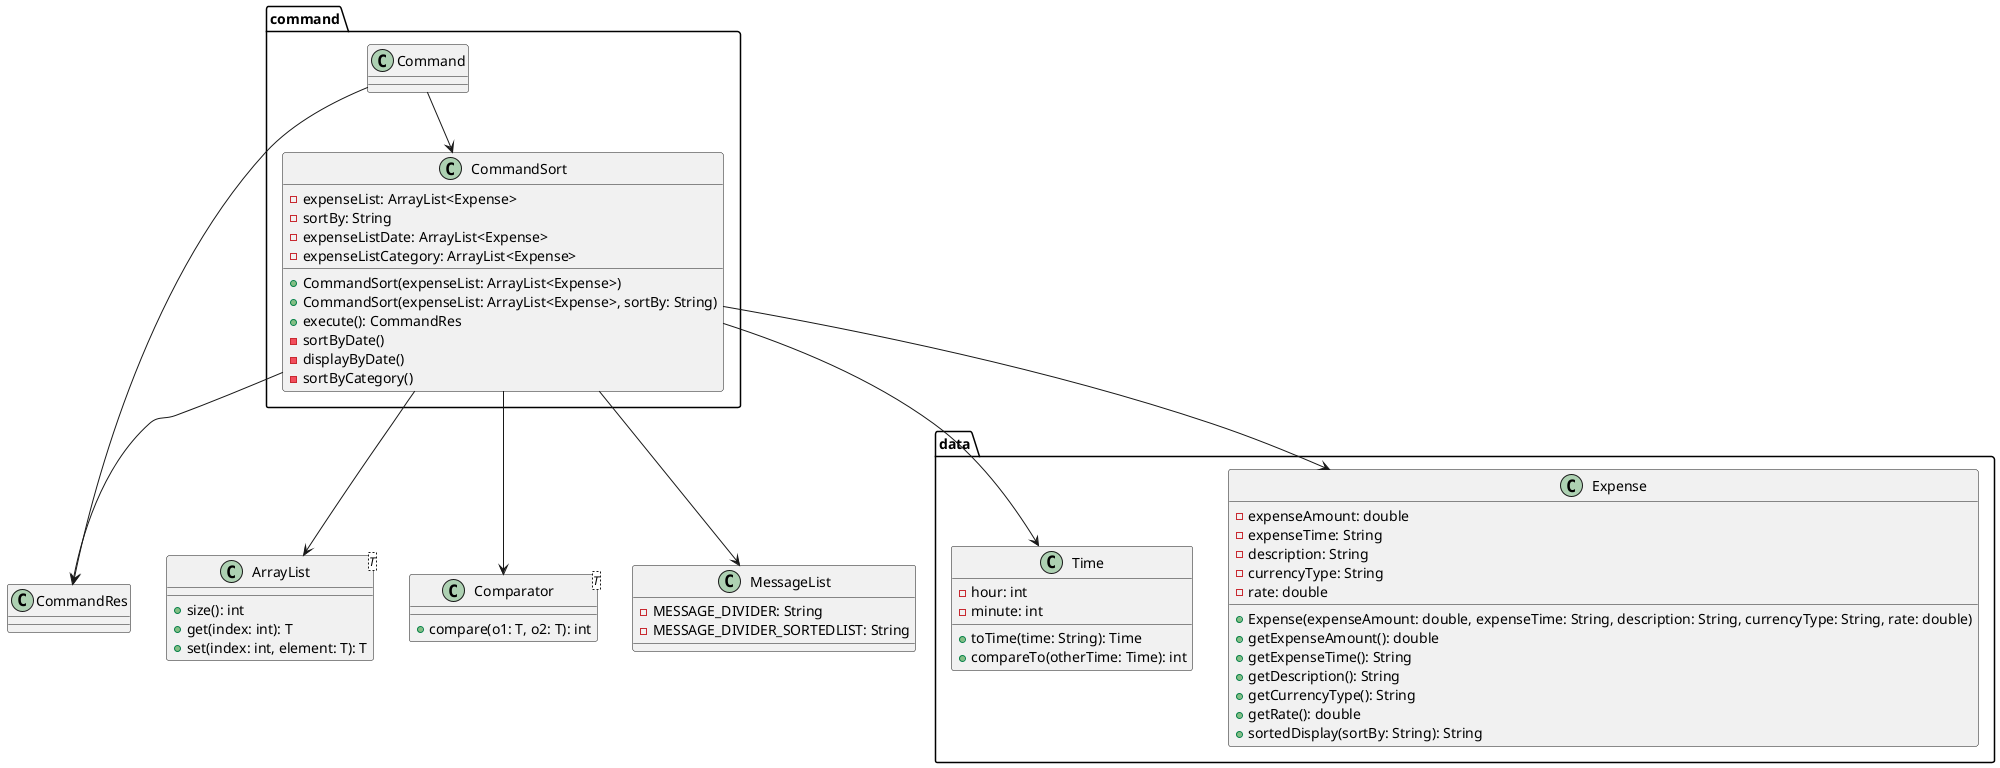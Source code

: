 @startuml
package command {
    class Command
    class CommandSort {
        - expenseList: ArrayList<Expense>
        - sortBy: String
        - expenseListDate: ArrayList<Expense>
        - expenseListCategory: ArrayList<Expense>
        + CommandSort(expenseList: ArrayList<Expense>)
        + CommandSort(expenseList: ArrayList<Expense>, sortBy: String)
        + execute(): CommandRes
        - sortByDate()
        - displayByDate()
        - sortByCategory()
    }
}

package data {
    class Expense {
        - expenseAmount: double
        - expenseTime: String
        - description: String
        - currencyType: String
        - rate: double
        + Expense(expenseAmount: double, expenseTime: String, description: String, currencyType: String, rate: double)
        + getExpenseAmount(): double
        + getExpenseTime(): String
        + getDescription(): String
        + getCurrencyType(): String
        + getRate(): double
        + sortedDisplay(sortBy: String): String
    }

    class Time {
        - hour: int
        - minute: int
        + toTime(time: String): Time
        + compareTo(otherTime: Time): int
    }
}

class ArrayList<T> {
    + size(): int
    + get(index: int): T
    + set(index: int, element: T): T
}

class Comparator<T> {
    + compare(o1: T, o2: T): int
}

class CommandRes {
}

class MessageList {
    - MESSAGE_DIVIDER: String
    - MESSAGE_DIVIDER_SORTEDLIST: String
}

Command --> CommandSort
Command --> CommandRes
CommandSort --> Expense
CommandSort --> Time
CommandSort --> ArrayList
CommandSort --> Comparator
CommandSort --> CommandRes
CommandSort --> MessageList
@enduml
